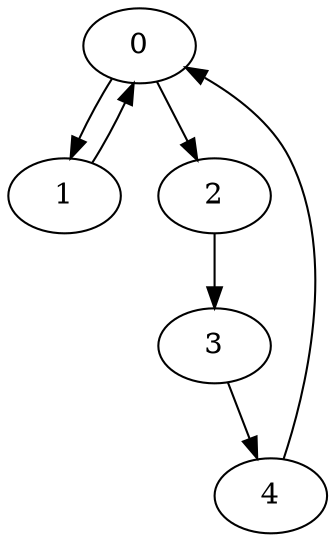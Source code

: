digraph G {
    0;
    1;
    2;
    3;
    4;
    0 -> 1;
    1 -> 0;
    0 -> 2;
    2 -> 3;
    3 -> 4;
    4 -> 0;
}
